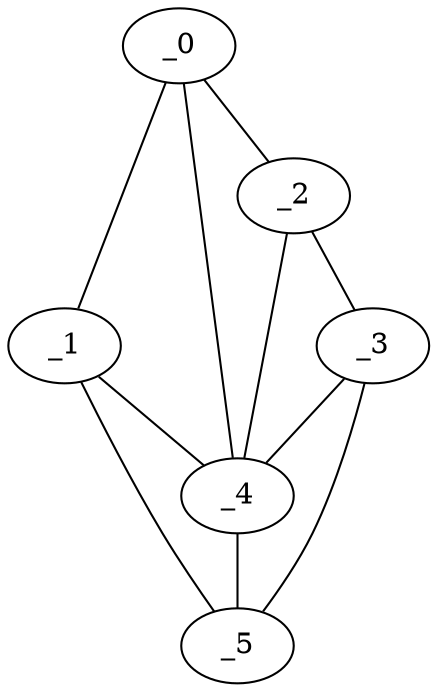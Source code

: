 graph "obj12__225.gxl" {
	_0	 [x=9,
		y=51];
	_1	 [x=44,
		y=11];
	_0 -- _1	 [valence=1];
	_2	 [x=67,
		y=124];
	_0 -- _2	 [valence=1];
	_4	 [x=90,
		y=79];
	_0 -- _4	 [valence=2];
	_1 -- _4	 [valence=2];
	_5	 [x=121,
		y=69];
	_1 -- _5	 [valence=1];
	_3	 [x=87,
		y=119];
	_2 -- _3	 [valence=1];
	_2 -- _4	 [valence=2];
	_3 -- _4	 [valence=2];
	_3 -- _5	 [valence=1];
	_4 -- _5	 [valence=1];
}
